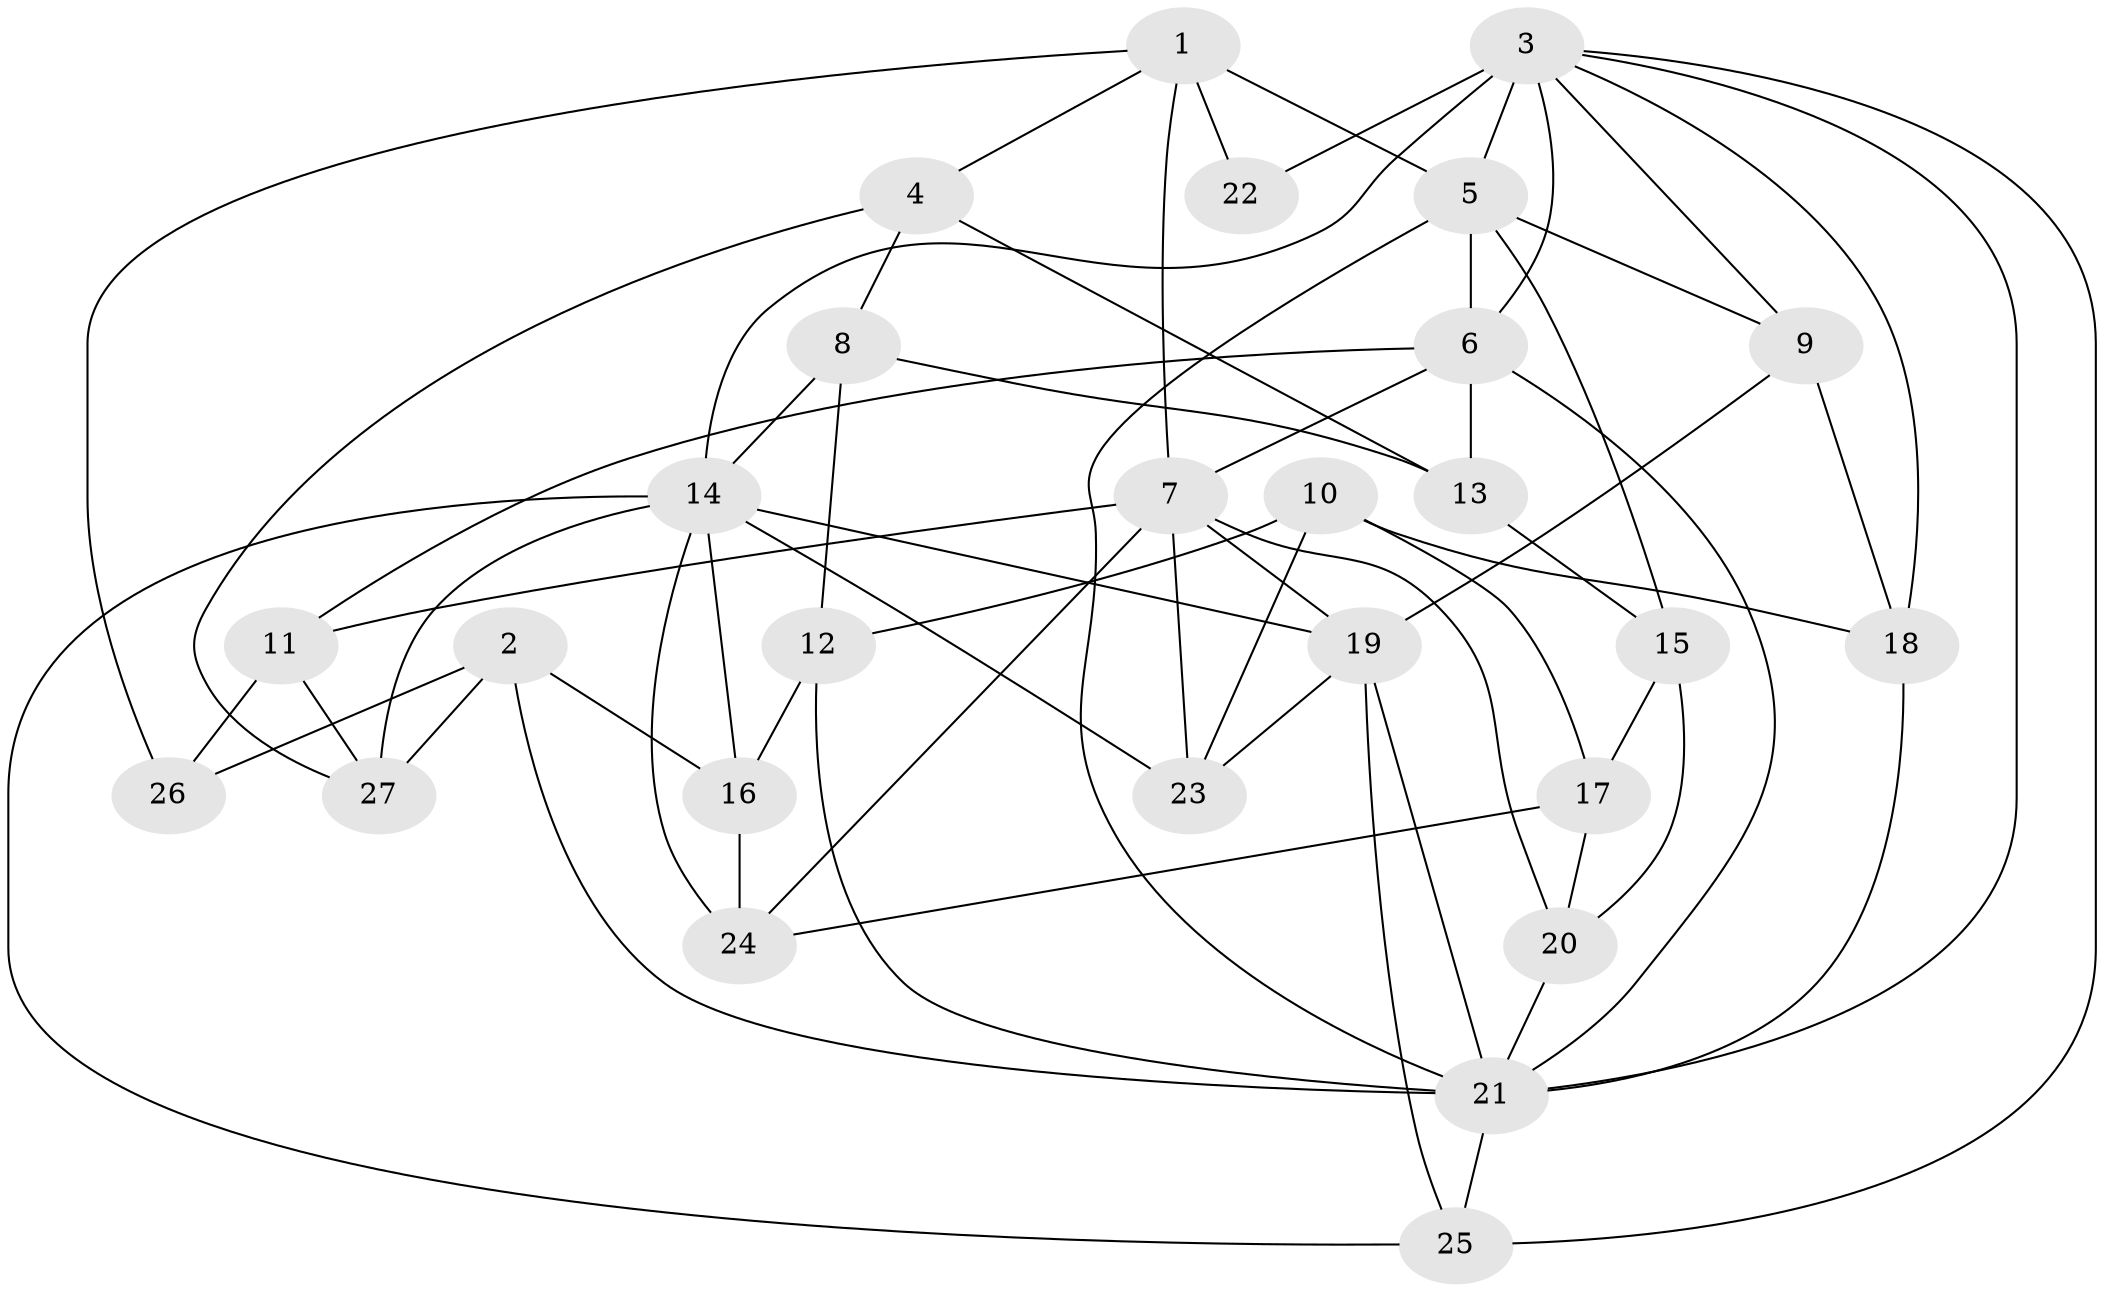 // original degree distribution, {4: 1.0}
// Generated by graph-tools (version 1.1) at 2025/38/03/09/25 02:38:07]
// undirected, 27 vertices, 64 edges
graph export_dot {
graph [start="1"]
  node [color=gray90,style=filled];
  1;
  2;
  3;
  4;
  5;
  6;
  7;
  8;
  9;
  10;
  11;
  12;
  13;
  14;
  15;
  16;
  17;
  18;
  19;
  20;
  21;
  22;
  23;
  24;
  25;
  26;
  27;
  1 -- 4 [weight=1.0];
  1 -- 5 [weight=3.0];
  1 -- 7 [weight=2.0];
  1 -- 22 [weight=2.0];
  1 -- 26 [weight=2.0];
  2 -- 16 [weight=1.0];
  2 -- 21 [weight=1.0];
  2 -- 26 [weight=1.0];
  2 -- 27 [weight=1.0];
  3 -- 5 [weight=2.0];
  3 -- 6 [weight=1.0];
  3 -- 9 [weight=1.0];
  3 -- 14 [weight=1.0];
  3 -- 18 [weight=1.0];
  3 -- 21 [weight=1.0];
  3 -- 22 [weight=2.0];
  3 -- 25 [weight=1.0];
  4 -- 8 [weight=1.0];
  4 -- 13 [weight=1.0];
  4 -- 27 [weight=1.0];
  5 -- 6 [weight=2.0];
  5 -- 9 [weight=1.0];
  5 -- 15 [weight=1.0];
  5 -- 21 [weight=1.0];
  6 -- 7 [weight=1.0];
  6 -- 11 [weight=1.0];
  6 -- 13 [weight=1.0];
  6 -- 21 [weight=2.0];
  7 -- 11 [weight=1.0];
  7 -- 19 [weight=3.0];
  7 -- 20 [weight=1.0];
  7 -- 23 [weight=1.0];
  7 -- 24 [weight=1.0];
  8 -- 12 [weight=1.0];
  8 -- 13 [weight=1.0];
  8 -- 14 [weight=1.0];
  9 -- 18 [weight=1.0];
  9 -- 19 [weight=1.0];
  10 -- 12 [weight=1.0];
  10 -- 17 [weight=1.0];
  10 -- 18 [weight=1.0];
  10 -- 23 [weight=1.0];
  11 -- 26 [weight=1.0];
  11 -- 27 [weight=1.0];
  12 -- 16 [weight=1.0];
  12 -- 21 [weight=1.0];
  13 -- 15 [weight=1.0];
  14 -- 16 [weight=1.0];
  14 -- 19 [weight=1.0];
  14 -- 23 [weight=1.0];
  14 -- 24 [weight=1.0];
  14 -- 25 [weight=1.0];
  14 -- 27 [weight=1.0];
  15 -- 17 [weight=1.0];
  15 -- 20 [weight=1.0];
  16 -- 24 [weight=1.0];
  17 -- 20 [weight=1.0];
  17 -- 24 [weight=1.0];
  18 -- 21 [weight=1.0];
  19 -- 21 [weight=1.0];
  19 -- 23 [weight=1.0];
  19 -- 25 [weight=1.0];
  20 -- 21 [weight=1.0];
  21 -- 25 [weight=1.0];
}
